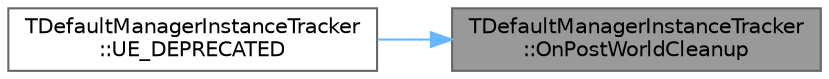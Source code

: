 digraph "TDefaultManagerInstanceTracker::OnPostWorldCleanup"
{
 // INTERACTIVE_SVG=YES
 // LATEX_PDF_SIZE
  bgcolor="transparent";
  edge [fontname=Helvetica,fontsize=10,labelfontname=Helvetica,labelfontsize=10];
  node [fontname=Helvetica,fontsize=10,shape=box,height=0.2,width=0.4];
  rankdir="RL";
  Node1 [id="Node000001",label="TDefaultManagerInstanceTracker\l::OnPostWorldCleanup",height=0.2,width=0.4,color="gray40", fillcolor="grey60", style="filled", fontcolor="black",tooltip=" "];
  Node1 -> Node2 [id="edge1_Node000001_Node000002",dir="back",color="steelblue1",style="solid",tooltip=" "];
  Node2 [id="Node000002",label="TDefaultManagerInstanceTracker\l::UE_DEPRECATED",height=0.2,width=0.4,color="grey40", fillcolor="white", style="filled",URL="$d1/df8/structTDefaultManagerInstanceTracker.html#ac2206554428f7a48ced79b19e50589ad",tooltip=" "];
}
